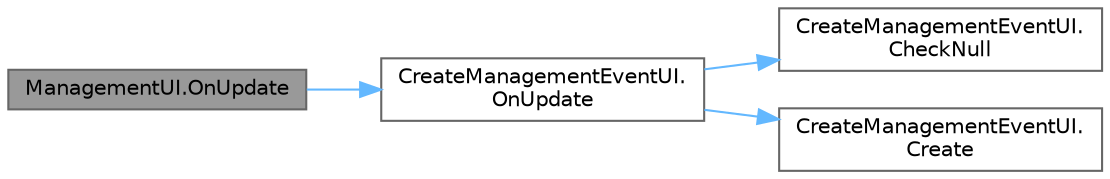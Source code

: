 digraph "ManagementUI.OnUpdate"
{
 // LATEX_PDF_SIZE
  bgcolor="transparent";
  edge [fontname=Helvetica,fontsize=10,labelfontname=Helvetica,labelfontsize=10];
  node [fontname=Helvetica,fontsize=10,shape=box,height=0.2,width=0.4];
  rankdir="LR";
  Node1 [id="Node000001",label="ManagementUI.OnUpdate",height=0.2,width=0.4,color="gray40", fillcolor="grey60", style="filled", fontcolor="black",tooltip=" "];
  Node1 -> Node2 [id="edge1_Node000001_Node000002",color="steelblue1",style="solid",tooltip=" "];
  Node2 [id="Node000002",label="CreateManagementEventUI.\lOnUpdate",height=0.2,width=0.4,color="grey40", fillcolor="white", style="filled",URL="$class_create_management_event_u_i.html#a275c593fedb482b508dfb0d23a3419c5",tooltip=" "];
  Node2 -> Node3 [id="edge2_Node000002_Node000003",color="steelblue1",style="solid",tooltip=" "];
  Node3 [id="Node000003",label="CreateManagementEventUI.\lCheckNull",height=0.2,width=0.4,color="grey40", fillcolor="white", style="filled",URL="$class_create_management_event_u_i.html#a30a2ad07e744147d5b2d8a7f1b9ca55a",tooltip=" "];
  Node2 -> Node4 [id="edge3_Node000002_Node000004",color="steelblue1",style="solid",tooltip=" "];
  Node4 [id="Node000004",label="CreateManagementEventUI.\lCreate",height=0.2,width=0.4,color="grey40", fillcolor="white", style="filled",URL="$class_create_management_event_u_i.html#a25b71c9a40e20063d751b5c4cd592d17",tooltip=" "];
}
